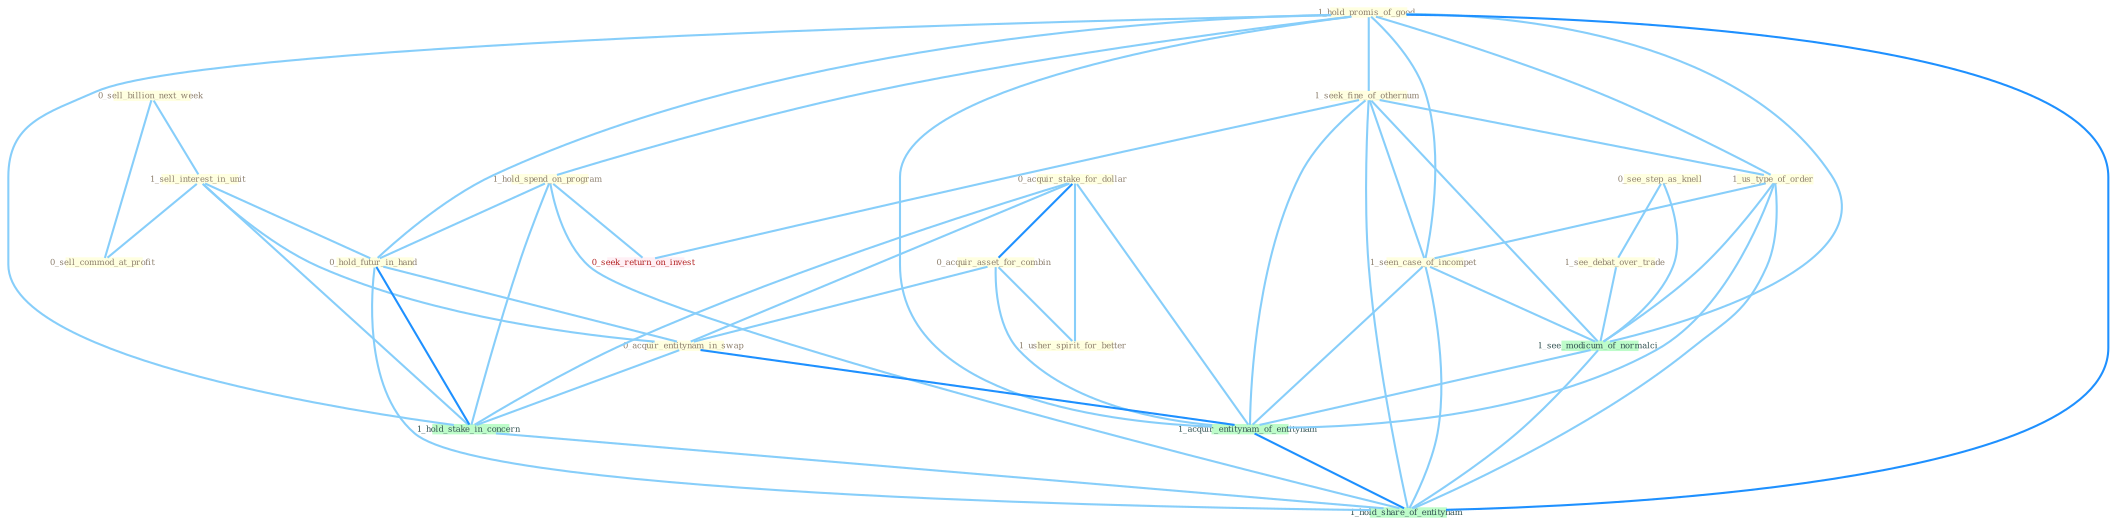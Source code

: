 Graph G{ 
    node
    [shape=polygon,style=filled,width=.5,height=.06,color="#BDFCC9",fixedsize=true,fontsize=4,
    fontcolor="#2f4f4f"];
    {node
    [color="#ffffe0", fontcolor="#8b7d6b"] "0_acquir_stake_for_dollar " "0_acquir_asset_for_combin " "1_hold_promis_of_good " "1_hold_spend_on_program " "0_sell_billion_next_week " "1_sell_interest_in_unit " "1_seek_fine_of_othernum " "0_hold_futur_in_hand " "0_see_step_as_knell " "1_us_type_of_order " "0_sell_commod_at_profit " "1_see_debat_over_trade " "1_usher_spirit_for_better " "1_seen_case_of_incompet " "0_acquir_entitynam_in_swap "}
{node [color="#fff0f5", fontcolor="#b22222"] "0_seek_return_on_invest "}
edge [color="#B0E2FF"];

	"0_acquir_stake_for_dollar " -- "0_acquir_asset_for_combin " [w="2", color="#1e90ff" , len=0.8];
	"0_acquir_stake_for_dollar " -- "1_usher_spirit_for_better " [w="1", color="#87cefa" ];
	"0_acquir_stake_for_dollar " -- "0_acquir_entitynam_in_swap " [w="1", color="#87cefa" ];
	"0_acquir_stake_for_dollar " -- "1_hold_stake_in_concern " [w="1", color="#87cefa" ];
	"0_acquir_stake_for_dollar " -- "1_acquir_entitynam_of_entitynam " [w="1", color="#87cefa" ];
	"0_acquir_asset_for_combin " -- "1_usher_spirit_for_better " [w="1", color="#87cefa" ];
	"0_acquir_asset_for_combin " -- "0_acquir_entitynam_in_swap " [w="1", color="#87cefa" ];
	"0_acquir_asset_for_combin " -- "1_acquir_entitynam_of_entitynam " [w="1", color="#87cefa" ];
	"1_hold_promis_of_good " -- "1_hold_spend_on_program " [w="1", color="#87cefa" ];
	"1_hold_promis_of_good " -- "1_seek_fine_of_othernum " [w="1", color="#87cefa" ];
	"1_hold_promis_of_good " -- "0_hold_futur_in_hand " [w="1", color="#87cefa" ];
	"1_hold_promis_of_good " -- "1_us_type_of_order " [w="1", color="#87cefa" ];
	"1_hold_promis_of_good " -- "1_seen_case_of_incompet " [w="1", color="#87cefa" ];
	"1_hold_promis_of_good " -- "1_hold_stake_in_concern " [w="1", color="#87cefa" ];
	"1_hold_promis_of_good " -- "1_see_modicum_of_normalci " [w="1", color="#87cefa" ];
	"1_hold_promis_of_good " -- "1_acquir_entitynam_of_entitynam " [w="1", color="#87cefa" ];
	"1_hold_promis_of_good " -- "1_hold_share_of_entitynam " [w="2", color="#1e90ff" , len=0.8];
	"1_hold_spend_on_program " -- "0_hold_futur_in_hand " [w="1", color="#87cefa" ];
	"1_hold_spend_on_program " -- "1_hold_stake_in_concern " [w="1", color="#87cefa" ];
	"1_hold_spend_on_program " -- "0_seek_return_on_invest " [w="1", color="#87cefa" ];
	"1_hold_spend_on_program " -- "1_hold_share_of_entitynam " [w="1", color="#87cefa" ];
	"0_sell_billion_next_week " -- "1_sell_interest_in_unit " [w="1", color="#87cefa" ];
	"0_sell_billion_next_week " -- "0_sell_commod_at_profit " [w="1", color="#87cefa" ];
	"1_sell_interest_in_unit " -- "0_hold_futur_in_hand " [w="1", color="#87cefa" ];
	"1_sell_interest_in_unit " -- "0_sell_commod_at_profit " [w="1", color="#87cefa" ];
	"1_sell_interest_in_unit " -- "0_acquir_entitynam_in_swap " [w="1", color="#87cefa" ];
	"1_sell_interest_in_unit " -- "1_hold_stake_in_concern " [w="1", color="#87cefa" ];
	"1_seek_fine_of_othernum " -- "1_us_type_of_order " [w="1", color="#87cefa" ];
	"1_seek_fine_of_othernum " -- "1_seen_case_of_incompet " [w="1", color="#87cefa" ];
	"1_seek_fine_of_othernum " -- "0_seek_return_on_invest " [w="1", color="#87cefa" ];
	"1_seek_fine_of_othernum " -- "1_see_modicum_of_normalci " [w="1", color="#87cefa" ];
	"1_seek_fine_of_othernum " -- "1_acquir_entitynam_of_entitynam " [w="1", color="#87cefa" ];
	"1_seek_fine_of_othernum " -- "1_hold_share_of_entitynam " [w="1", color="#87cefa" ];
	"0_hold_futur_in_hand " -- "0_acquir_entitynam_in_swap " [w="1", color="#87cefa" ];
	"0_hold_futur_in_hand " -- "1_hold_stake_in_concern " [w="2", color="#1e90ff" , len=0.8];
	"0_hold_futur_in_hand " -- "1_hold_share_of_entitynam " [w="1", color="#87cefa" ];
	"0_see_step_as_knell " -- "1_see_debat_over_trade " [w="1", color="#87cefa" ];
	"0_see_step_as_knell " -- "1_see_modicum_of_normalci " [w="1", color="#87cefa" ];
	"1_us_type_of_order " -- "1_seen_case_of_incompet " [w="1", color="#87cefa" ];
	"1_us_type_of_order " -- "1_see_modicum_of_normalci " [w="1", color="#87cefa" ];
	"1_us_type_of_order " -- "1_acquir_entitynam_of_entitynam " [w="1", color="#87cefa" ];
	"1_us_type_of_order " -- "1_hold_share_of_entitynam " [w="1", color="#87cefa" ];
	"1_see_debat_over_trade " -- "1_see_modicum_of_normalci " [w="1", color="#87cefa" ];
	"1_seen_case_of_incompet " -- "1_see_modicum_of_normalci " [w="1", color="#87cefa" ];
	"1_seen_case_of_incompet " -- "1_acquir_entitynam_of_entitynam " [w="1", color="#87cefa" ];
	"1_seen_case_of_incompet " -- "1_hold_share_of_entitynam " [w="1", color="#87cefa" ];
	"0_acquir_entitynam_in_swap " -- "1_hold_stake_in_concern " [w="1", color="#87cefa" ];
	"0_acquir_entitynam_in_swap " -- "1_acquir_entitynam_of_entitynam " [w="2", color="#1e90ff" , len=0.8];
	"1_hold_stake_in_concern " -- "1_hold_share_of_entitynam " [w="1", color="#87cefa" ];
	"1_see_modicum_of_normalci " -- "1_acquir_entitynam_of_entitynam " [w="1", color="#87cefa" ];
	"1_see_modicum_of_normalci " -- "1_hold_share_of_entitynam " [w="1", color="#87cefa" ];
	"1_acquir_entitynam_of_entitynam " -- "1_hold_share_of_entitynam " [w="2", color="#1e90ff" , len=0.8];
}